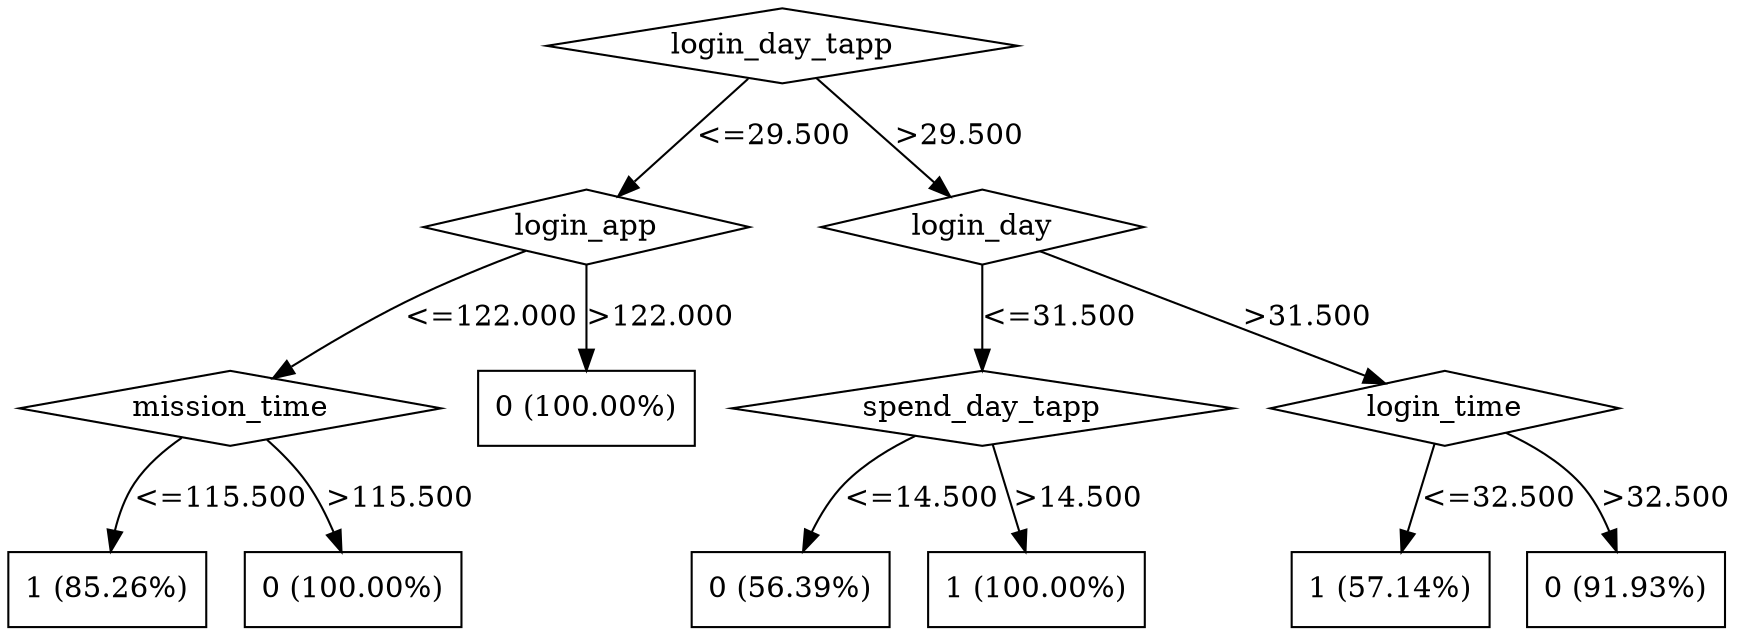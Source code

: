digraph G {
"bg==" [ shape=diamond label="login_day_tapp"]
"bg==" -> "bi0w" [ label="<=29.500" ]
"bi0w" [ shape=diamond label="login_app"]
"bi0w" -> "bi0wLTA=" [ label="<=122.000" ]
"bi0wLTA=" [ shape=diamond label="mission_time"]
"bi0wLTA=" -> "bi0wLTAtMA==" [ label="<=115.500" ]
"bi0wLTAtMA==" [ shape=box label="1 (85.26%)"]
"bi0wLTA=" -> "bi0wLTAtMQ==" [ label=">115.500" ]
"bi0wLTAtMQ==" [ shape=box label="0 (100.00%)"]
"bi0w" -> "bi0wLTE=" [ label=">122.000" ]
"bi0wLTE=" [ shape=box label="0 (100.00%)"]
"bg==" -> "bi0x" [ label=">29.500" ]
"bi0x" [ shape=diamond label="login_day"]
"bi0x" -> "bi0xLTA=" [ label="<=31.500" ]
"bi0xLTA=" [ shape=diamond label="spend_day_tapp"]
"bi0xLTA=" -> "bi0xLTAtMA==" [ label="<=14.500" ]
"bi0xLTAtMA==" [ shape=box label="0 (56.39%)"]
"bi0xLTA=" -> "bi0xLTAtMQ==" [ label=">14.500" ]
"bi0xLTAtMQ==" [ shape=box label="1 (100.00%)"]
"bi0x" -> "bi0xLTE=" [ label=">31.500" ]
"bi0xLTE=" [ shape=diamond label="login_time"]
"bi0xLTE=" -> "bi0xLTEtMA==" [ label="<=32.500" ]
"bi0xLTEtMA==" [ shape=box label="1 (57.14%)"]
"bi0xLTE=" -> "bi0xLTEtMQ==" [ label=">32.500" ]
"bi0xLTEtMQ==" [ shape=box label="0 (91.93%)"]
}
